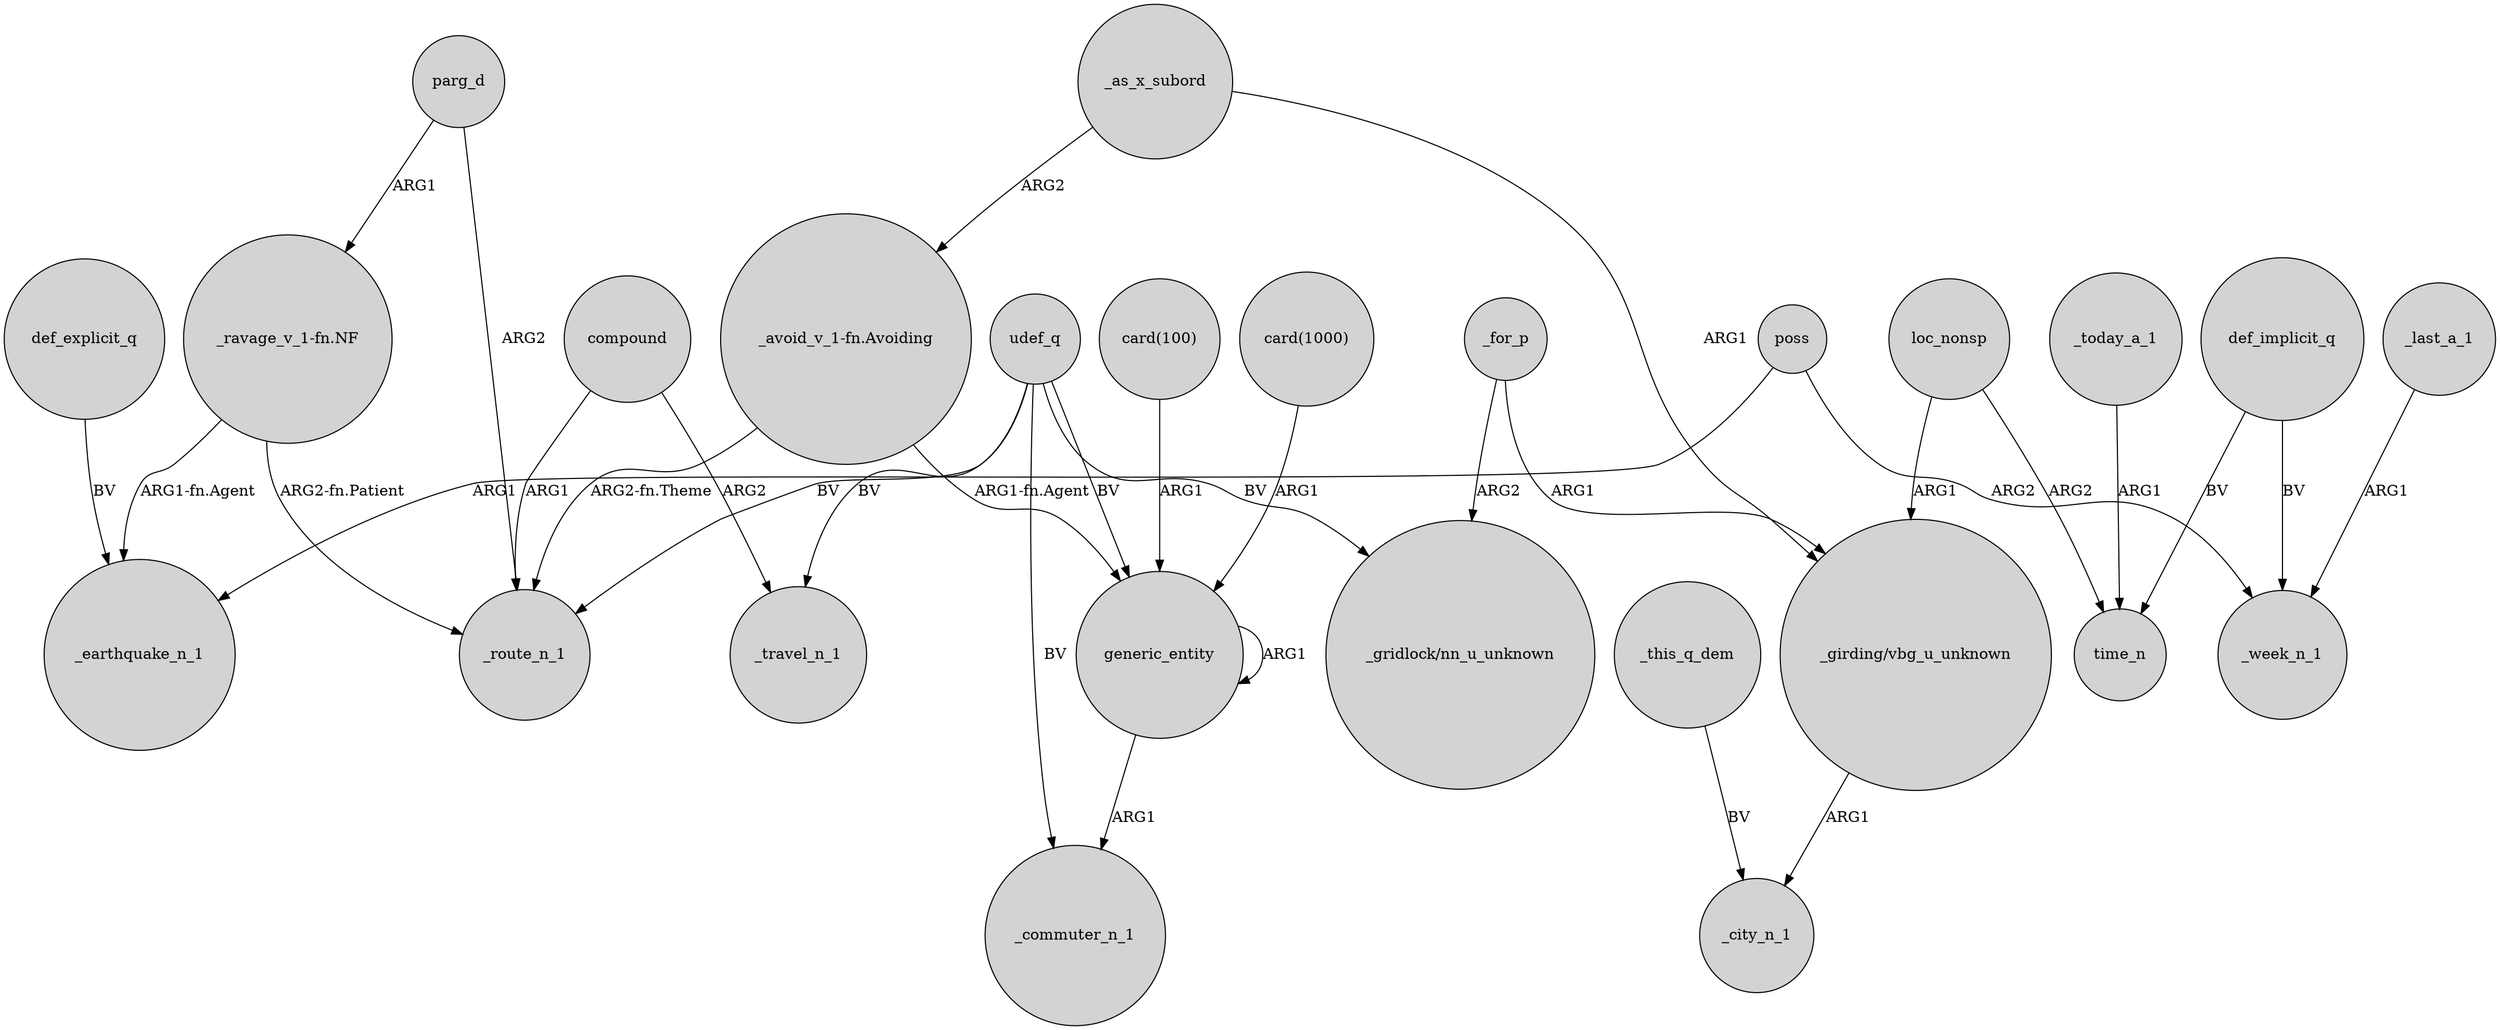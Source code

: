 digraph {
	node [shape=circle style=filled]
	def_explicit_q -> _earthquake_n_1 [label=BV]
	generic_entity -> _commuter_n_1 [label=ARG1]
	udef_q -> _route_n_1 [label=BV]
	_today_a_1 -> time_n [label=ARG1]
	loc_nonsp -> "_girding/vbg_u_unknown" [label=ARG1]
	udef_q -> generic_entity [label=BV]
	parg_d -> "_ravage_v_1-fn.NF" [label=ARG1]
	def_implicit_q -> _week_n_1 [label=BV]
	"card(100)" -> generic_entity [label=ARG1]
	"_girding/vbg_u_unknown" -> _city_n_1 [label=ARG1]
	_as_x_subord -> "_avoid_v_1-fn.Avoiding" [label=ARG2]
	poss -> _earthquake_n_1 [label=ARG1]
	"_avoid_v_1-fn.Avoiding" -> generic_entity [label="ARG1-fn.Agent"]
	udef_q -> _travel_n_1 [label=BV]
	udef_q -> _commuter_n_1 [label=BV]
	"_ravage_v_1-fn.NF" -> _route_n_1 [label="ARG2-fn.Patient"]
	generic_entity -> generic_entity [label=ARG1]
	"card(1000)" -> generic_entity [label=ARG1]
	loc_nonsp -> time_n [label=ARG2]
	poss -> _week_n_1 [label=ARG2]
	_for_p -> "_gridlock/nn_u_unknown" [label=ARG2]
	parg_d -> _route_n_1 [label=ARG2]
	"_ravage_v_1-fn.NF" -> _earthquake_n_1 [label="ARG1-fn.Agent"]
	udef_q -> "_gridlock/nn_u_unknown" [label=BV]
	_for_p -> "_girding/vbg_u_unknown" [label=ARG1]
	_last_a_1 -> _week_n_1 [label=ARG1]
	_as_x_subord -> "_girding/vbg_u_unknown" [label=ARG1]
	"_avoid_v_1-fn.Avoiding" -> _route_n_1 [label="ARG2-fn.Theme"]
	compound -> _route_n_1 [label=ARG1]
	compound -> _travel_n_1 [label=ARG2]
	_this_q_dem -> _city_n_1 [label=BV]
	def_implicit_q -> time_n [label=BV]
}
